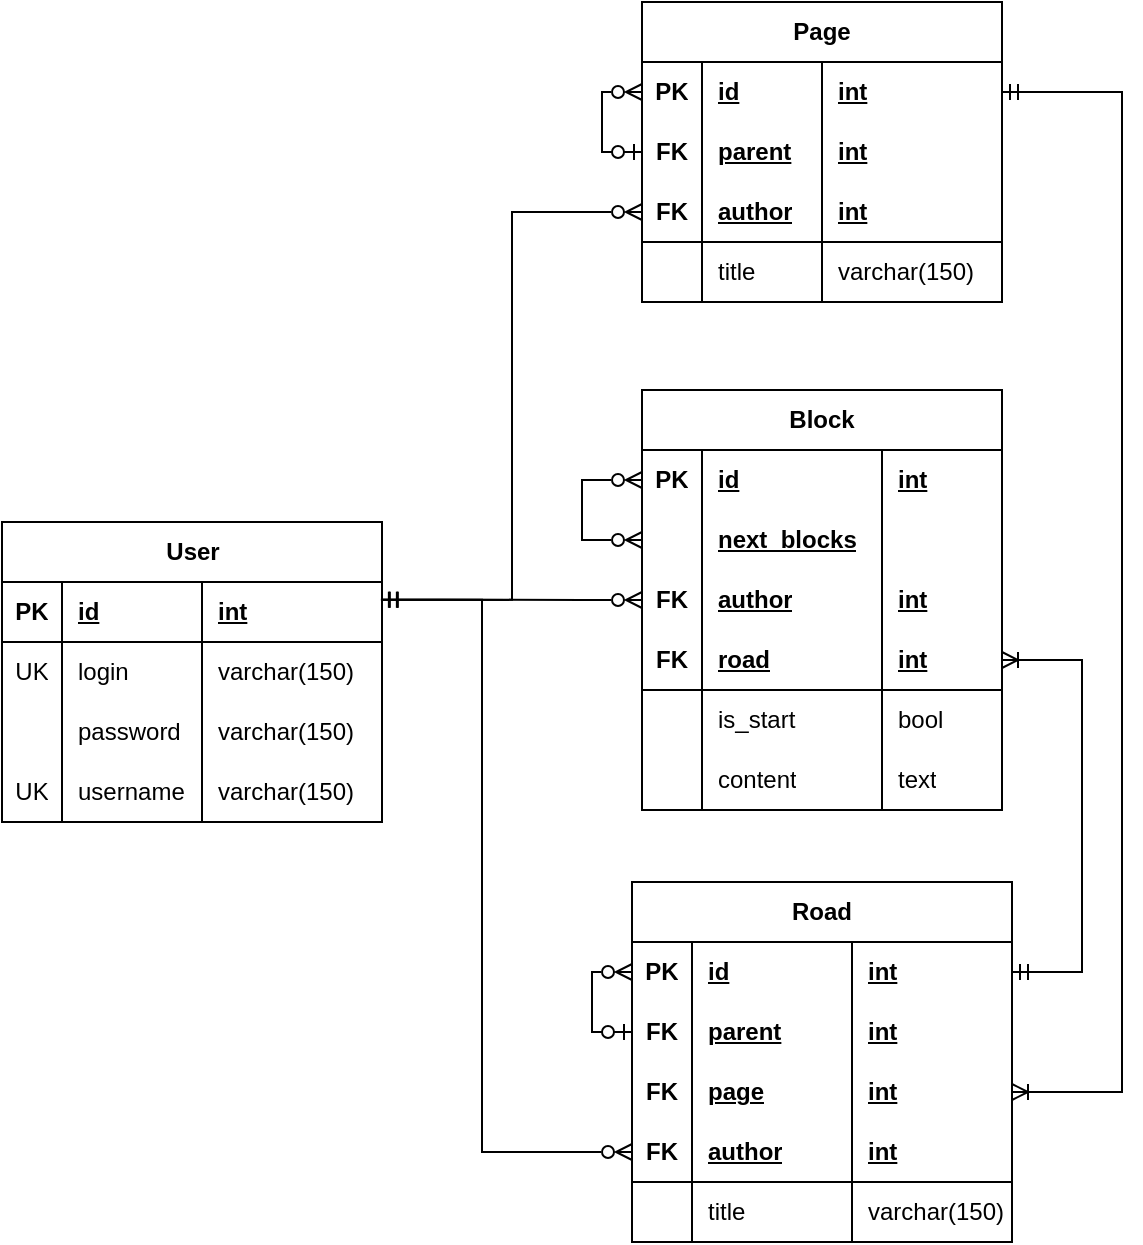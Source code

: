 <mxfile version="21.3.4" type="device">
  <diagram name="Страница 1" id="jXuKV4IDZGqV90pCWFVQ">
    <mxGraphModel dx="3040" dy="791" grid="1" gridSize="10" guides="1" tooltips="1" connect="1" arrows="1" fold="1" page="1" pageScale="1" pageWidth="827" pageHeight="1169" math="0" shadow="0">
      <root>
        <mxCell id="0" />
        <mxCell id="1" parent="0" />
        <mxCell id="uWENQbMLyykTcJoI33HT-1" value="Page" style="shape=table;startSize=30;container=1;collapsible=1;childLayout=tableLayout;fixedRows=1;rowLines=0;fontStyle=1;align=center;resizeLast=1;html=1;whiteSpace=wrap;" vertex="1" parent="1">
          <mxGeometry x="-720" y="250" width="180" height="150" as="geometry" />
        </mxCell>
        <mxCell id="uWENQbMLyykTcJoI33HT-2" value="" style="shape=tableRow;horizontal=0;startSize=0;swimlaneHead=0;swimlaneBody=0;fillColor=none;collapsible=0;dropTarget=0;points=[[0,0.5],[1,0.5]];portConstraint=eastwest;top=0;left=0;right=0;bottom=0;html=1;" vertex="1" parent="uWENQbMLyykTcJoI33HT-1">
          <mxGeometry y="30" width="180" height="30" as="geometry" />
        </mxCell>
        <mxCell id="uWENQbMLyykTcJoI33HT-3" value="PK" style="shape=partialRectangle;connectable=0;fillColor=none;top=0;left=0;bottom=0;right=0;fontStyle=1;overflow=hidden;html=1;whiteSpace=wrap;" vertex="1" parent="uWENQbMLyykTcJoI33HT-2">
          <mxGeometry width="30" height="30" as="geometry">
            <mxRectangle width="30" height="30" as="alternateBounds" />
          </mxGeometry>
        </mxCell>
        <mxCell id="uWENQbMLyykTcJoI33HT-4" value="id" style="shape=partialRectangle;connectable=0;fillColor=none;top=0;left=0;bottom=0;right=0;align=left;spacingLeft=6;fontStyle=5;overflow=hidden;html=1;whiteSpace=wrap;" vertex="1" parent="uWENQbMLyykTcJoI33HT-2">
          <mxGeometry x="30" width="60" height="30" as="geometry">
            <mxRectangle width="60" height="30" as="alternateBounds" />
          </mxGeometry>
        </mxCell>
        <mxCell id="uWENQbMLyykTcJoI33HT-5" value="int" style="shape=partialRectangle;connectable=0;fillColor=none;top=0;left=0;bottom=0;right=0;align=left;spacingLeft=6;fontStyle=5;overflow=hidden;html=1;whiteSpace=wrap;" vertex="1" parent="uWENQbMLyykTcJoI33HT-2">
          <mxGeometry x="90" width="90" height="30" as="geometry">
            <mxRectangle width="90" height="30" as="alternateBounds" />
          </mxGeometry>
        </mxCell>
        <mxCell id="uWENQbMLyykTcJoI33HT-6" style="shape=tableRow;horizontal=0;startSize=0;swimlaneHead=0;swimlaneBody=0;fillColor=none;collapsible=0;dropTarget=0;points=[[0,0.5],[1,0.5]];portConstraint=eastwest;top=0;left=0;right=0;bottom=0;html=1;" vertex="1" parent="uWENQbMLyykTcJoI33HT-1">
          <mxGeometry y="60" width="180" height="30" as="geometry" />
        </mxCell>
        <mxCell id="uWENQbMLyykTcJoI33HT-7" value="FK" style="shape=partialRectangle;connectable=0;fillColor=none;top=0;left=0;bottom=0;right=0;fontStyle=1;overflow=hidden;html=1;whiteSpace=wrap;" vertex="1" parent="uWENQbMLyykTcJoI33HT-6">
          <mxGeometry width="30" height="30" as="geometry">
            <mxRectangle width="30" height="30" as="alternateBounds" />
          </mxGeometry>
        </mxCell>
        <mxCell id="uWENQbMLyykTcJoI33HT-8" value="parent" style="shape=partialRectangle;connectable=0;fillColor=none;top=0;left=0;bottom=0;right=0;align=left;spacingLeft=6;fontStyle=5;overflow=hidden;html=1;whiteSpace=wrap;" vertex="1" parent="uWENQbMLyykTcJoI33HT-6">
          <mxGeometry x="30" width="60" height="30" as="geometry">
            <mxRectangle width="60" height="30" as="alternateBounds" />
          </mxGeometry>
        </mxCell>
        <mxCell id="uWENQbMLyykTcJoI33HT-9" value="int" style="shape=partialRectangle;connectable=0;fillColor=none;top=0;left=0;bottom=0;right=0;align=left;spacingLeft=6;fontStyle=5;overflow=hidden;html=1;whiteSpace=wrap;" vertex="1" parent="uWENQbMLyykTcJoI33HT-6">
          <mxGeometry x="90" width="90" height="30" as="geometry">
            <mxRectangle width="90" height="30" as="alternateBounds" />
          </mxGeometry>
        </mxCell>
        <mxCell id="uWENQbMLyykTcJoI33HT-10" value="" style="shape=tableRow;horizontal=0;startSize=0;swimlaneHead=0;swimlaneBody=0;fillColor=none;collapsible=0;dropTarget=0;points=[[0,0.5],[1,0.5]];portConstraint=eastwest;top=0;left=0;right=0;bottom=1;html=1;" vertex="1" parent="uWENQbMLyykTcJoI33HT-1">
          <mxGeometry y="90" width="180" height="30" as="geometry" />
        </mxCell>
        <mxCell id="uWENQbMLyykTcJoI33HT-11" value="FK" style="shape=partialRectangle;connectable=0;fillColor=none;top=0;left=0;bottom=0;right=0;fontStyle=1;overflow=hidden;html=1;whiteSpace=wrap;" vertex="1" parent="uWENQbMLyykTcJoI33HT-10">
          <mxGeometry width="30" height="30" as="geometry">
            <mxRectangle width="30" height="30" as="alternateBounds" />
          </mxGeometry>
        </mxCell>
        <mxCell id="uWENQbMLyykTcJoI33HT-12" value="author" style="shape=partialRectangle;connectable=0;fillColor=none;top=0;left=0;bottom=0;right=0;align=left;spacingLeft=6;fontStyle=5;overflow=hidden;html=1;whiteSpace=wrap;" vertex="1" parent="uWENQbMLyykTcJoI33HT-10">
          <mxGeometry x="30" width="60" height="30" as="geometry">
            <mxRectangle width="60" height="30" as="alternateBounds" />
          </mxGeometry>
        </mxCell>
        <mxCell id="uWENQbMLyykTcJoI33HT-13" value="int" style="shape=partialRectangle;connectable=0;fillColor=none;top=0;left=0;bottom=0;right=0;align=left;spacingLeft=6;fontStyle=5;overflow=hidden;html=1;whiteSpace=wrap;" vertex="1" parent="uWENQbMLyykTcJoI33HT-10">
          <mxGeometry x="90" width="90" height="30" as="geometry">
            <mxRectangle width="90" height="30" as="alternateBounds" />
          </mxGeometry>
        </mxCell>
        <mxCell id="uWENQbMLyykTcJoI33HT-26" value="" style="shape=tableRow;horizontal=0;startSize=0;swimlaneHead=0;swimlaneBody=0;fillColor=none;collapsible=0;dropTarget=0;points=[[0,0.5],[1,0.5]];portConstraint=eastwest;top=0;left=0;right=0;bottom=0;html=1;" vertex="1" parent="uWENQbMLyykTcJoI33HT-1">
          <mxGeometry y="120" width="180" height="30" as="geometry" />
        </mxCell>
        <mxCell id="uWENQbMLyykTcJoI33HT-27" value="" style="shape=partialRectangle;connectable=0;fillColor=none;top=0;left=0;bottom=0;right=0;editable=1;overflow=hidden;html=1;whiteSpace=wrap;" vertex="1" parent="uWENQbMLyykTcJoI33HT-26">
          <mxGeometry width="30" height="30" as="geometry">
            <mxRectangle width="30" height="30" as="alternateBounds" />
          </mxGeometry>
        </mxCell>
        <mxCell id="uWENQbMLyykTcJoI33HT-28" value="title" style="shape=partialRectangle;connectable=0;fillColor=none;top=0;left=0;bottom=0;right=0;align=left;spacingLeft=6;overflow=hidden;html=1;whiteSpace=wrap;" vertex="1" parent="uWENQbMLyykTcJoI33HT-26">
          <mxGeometry x="30" width="60" height="30" as="geometry">
            <mxRectangle width="60" height="30" as="alternateBounds" />
          </mxGeometry>
        </mxCell>
        <mxCell id="uWENQbMLyykTcJoI33HT-29" value="varchar(150)" style="shape=partialRectangle;connectable=0;fillColor=none;top=0;left=0;bottom=0;right=0;align=left;spacingLeft=6;overflow=hidden;html=1;whiteSpace=wrap;" vertex="1" parent="uWENQbMLyykTcJoI33HT-26">
          <mxGeometry x="90" width="90" height="30" as="geometry">
            <mxRectangle width="90" height="30" as="alternateBounds" />
          </mxGeometry>
        </mxCell>
        <mxCell id="uWENQbMLyykTcJoI33HT-34" value="" style="edgeStyle=elbowEdgeStyle;fontSize=12;html=1;endArrow=ERzeroToOne;endFill=1;rounded=0;entryX=0;entryY=0.5;entryDx=0;entryDy=0;startArrow=ERzeroToMany;startFill=0;exitX=0;exitY=0.5;exitDx=0;exitDy=0;" edge="1" parent="uWENQbMLyykTcJoI33HT-1" source="uWENQbMLyykTcJoI33HT-2" target="uWENQbMLyykTcJoI33HT-6">
          <mxGeometry width="100" height="100" relative="1" as="geometry">
            <mxPoint x="-50" y="30" as="sourcePoint" />
            <mxPoint x="-40" y="280" as="targetPoint" />
            <Array as="points">
              <mxPoint x="-20" y="60" />
            </Array>
          </mxGeometry>
        </mxCell>
        <mxCell id="uWENQbMLyykTcJoI33HT-35" value="User" style="shape=table;startSize=30;container=1;collapsible=1;childLayout=tableLayout;fixedRows=1;rowLines=0;fontStyle=1;align=center;resizeLast=1;html=1;" vertex="1" parent="1">
          <mxGeometry x="-1040" y="510" width="190" height="150" as="geometry" />
        </mxCell>
        <mxCell id="uWENQbMLyykTcJoI33HT-36" value="" style="shape=tableRow;horizontal=0;startSize=0;swimlaneHead=0;swimlaneBody=0;fillColor=none;collapsible=0;dropTarget=0;points=[[0,0.5],[1,0.5]];portConstraint=eastwest;top=0;left=0;right=0;bottom=1;" vertex="1" parent="uWENQbMLyykTcJoI33HT-35">
          <mxGeometry y="30" width="190" height="30" as="geometry" />
        </mxCell>
        <mxCell id="uWENQbMLyykTcJoI33HT-37" value="PK" style="shape=partialRectangle;connectable=0;fillColor=none;top=0;left=0;bottom=0;right=0;fontStyle=1;overflow=hidden;whiteSpace=wrap;html=1;" vertex="1" parent="uWENQbMLyykTcJoI33HT-36">
          <mxGeometry width="30" height="30" as="geometry">
            <mxRectangle width="30" height="30" as="alternateBounds" />
          </mxGeometry>
        </mxCell>
        <mxCell id="uWENQbMLyykTcJoI33HT-38" value="id" style="shape=partialRectangle;connectable=0;fillColor=none;top=0;left=0;bottom=0;right=0;align=left;spacingLeft=6;fontStyle=5;overflow=hidden;whiteSpace=wrap;html=1;" vertex="1" parent="uWENQbMLyykTcJoI33HT-36">
          <mxGeometry x="30" width="70" height="30" as="geometry">
            <mxRectangle width="70" height="30" as="alternateBounds" />
          </mxGeometry>
        </mxCell>
        <mxCell id="uWENQbMLyykTcJoI33HT-39" value="int" style="shape=partialRectangle;connectable=0;fillColor=none;top=0;left=0;bottom=0;right=0;align=left;spacingLeft=6;fontStyle=5;overflow=hidden;whiteSpace=wrap;html=1;" vertex="1" parent="uWENQbMLyykTcJoI33HT-36">
          <mxGeometry x="100" width="90" height="30" as="geometry">
            <mxRectangle width="90" height="30" as="alternateBounds" />
          </mxGeometry>
        </mxCell>
        <mxCell id="uWENQbMLyykTcJoI33HT-40" value="" style="shape=tableRow;horizontal=0;startSize=0;swimlaneHead=0;swimlaneBody=0;fillColor=none;collapsible=0;dropTarget=0;points=[[0,0.5],[1,0.5]];portConstraint=eastwest;top=0;left=0;right=0;bottom=0;" vertex="1" parent="uWENQbMLyykTcJoI33HT-35">
          <mxGeometry y="60" width="190" height="30" as="geometry" />
        </mxCell>
        <mxCell id="uWENQbMLyykTcJoI33HT-41" value="UK" style="shape=partialRectangle;connectable=0;fillColor=none;top=0;left=0;bottom=0;right=0;editable=1;overflow=hidden;whiteSpace=wrap;html=1;" vertex="1" parent="uWENQbMLyykTcJoI33HT-40">
          <mxGeometry width="30" height="30" as="geometry">
            <mxRectangle width="30" height="30" as="alternateBounds" />
          </mxGeometry>
        </mxCell>
        <mxCell id="uWENQbMLyykTcJoI33HT-42" value="login" style="shape=partialRectangle;connectable=0;fillColor=none;top=0;left=0;bottom=0;right=0;align=left;spacingLeft=6;overflow=hidden;whiteSpace=wrap;html=1;" vertex="1" parent="uWENQbMLyykTcJoI33HT-40">
          <mxGeometry x="30" width="70" height="30" as="geometry">
            <mxRectangle width="70" height="30" as="alternateBounds" />
          </mxGeometry>
        </mxCell>
        <mxCell id="uWENQbMLyykTcJoI33HT-43" value="varchar(150)" style="shape=partialRectangle;connectable=0;fillColor=none;top=0;left=0;bottom=0;right=0;align=left;spacingLeft=6;overflow=hidden;whiteSpace=wrap;html=1;" vertex="1" parent="uWENQbMLyykTcJoI33HT-40">
          <mxGeometry x="100" width="90" height="30" as="geometry">
            <mxRectangle width="90" height="30" as="alternateBounds" />
          </mxGeometry>
        </mxCell>
        <mxCell id="uWENQbMLyykTcJoI33HT-44" style="shape=tableRow;horizontal=0;startSize=0;swimlaneHead=0;swimlaneBody=0;fillColor=none;collapsible=0;dropTarget=0;points=[[0,0.5],[1,0.5]];portConstraint=eastwest;top=0;left=0;right=0;bottom=0;" vertex="1" parent="uWENQbMLyykTcJoI33HT-35">
          <mxGeometry y="90" width="190" height="30" as="geometry" />
        </mxCell>
        <mxCell id="uWENQbMLyykTcJoI33HT-45" style="shape=partialRectangle;connectable=0;fillColor=none;top=0;left=0;bottom=0;right=0;editable=1;overflow=hidden;whiteSpace=wrap;html=1;" vertex="1" parent="uWENQbMLyykTcJoI33HT-44">
          <mxGeometry width="30" height="30" as="geometry">
            <mxRectangle width="30" height="30" as="alternateBounds" />
          </mxGeometry>
        </mxCell>
        <mxCell id="uWENQbMLyykTcJoI33HT-46" value="password" style="shape=partialRectangle;connectable=0;fillColor=none;top=0;left=0;bottom=0;right=0;align=left;spacingLeft=6;overflow=hidden;whiteSpace=wrap;html=1;" vertex="1" parent="uWENQbMLyykTcJoI33HT-44">
          <mxGeometry x="30" width="70" height="30" as="geometry">
            <mxRectangle width="70" height="30" as="alternateBounds" />
          </mxGeometry>
        </mxCell>
        <mxCell id="uWENQbMLyykTcJoI33HT-47" value="varchar(150)" style="shape=partialRectangle;connectable=0;fillColor=none;top=0;left=0;bottom=0;right=0;align=left;spacingLeft=6;overflow=hidden;whiteSpace=wrap;html=1;" vertex="1" parent="uWENQbMLyykTcJoI33HT-44">
          <mxGeometry x="100" width="90" height="30" as="geometry">
            <mxRectangle width="90" height="30" as="alternateBounds" />
          </mxGeometry>
        </mxCell>
        <mxCell id="uWENQbMLyykTcJoI33HT-48" value="" style="shape=tableRow;horizontal=0;startSize=0;swimlaneHead=0;swimlaneBody=0;fillColor=none;collapsible=0;dropTarget=0;points=[[0,0.5],[1,0.5]];portConstraint=eastwest;top=0;left=0;right=0;bottom=0;" vertex="1" parent="uWENQbMLyykTcJoI33HT-35">
          <mxGeometry y="120" width="190" height="30" as="geometry" />
        </mxCell>
        <mxCell id="uWENQbMLyykTcJoI33HT-49" value="UK" style="shape=partialRectangle;connectable=0;fillColor=none;top=0;left=0;bottom=0;right=0;editable=1;overflow=hidden;whiteSpace=wrap;html=1;" vertex="1" parent="uWENQbMLyykTcJoI33HT-48">
          <mxGeometry width="30" height="30" as="geometry">
            <mxRectangle width="30" height="30" as="alternateBounds" />
          </mxGeometry>
        </mxCell>
        <mxCell id="uWENQbMLyykTcJoI33HT-50" value="username" style="shape=partialRectangle;connectable=0;fillColor=none;top=0;left=0;bottom=0;right=0;align=left;spacingLeft=6;overflow=hidden;whiteSpace=wrap;html=1;" vertex="1" parent="uWENQbMLyykTcJoI33HT-48">
          <mxGeometry x="30" width="70" height="30" as="geometry">
            <mxRectangle width="70" height="30" as="alternateBounds" />
          </mxGeometry>
        </mxCell>
        <mxCell id="uWENQbMLyykTcJoI33HT-51" value="varchar(150)" style="shape=partialRectangle;connectable=0;fillColor=none;top=0;left=0;bottom=0;right=0;align=left;spacingLeft=6;overflow=hidden;whiteSpace=wrap;html=1;" vertex="1" parent="uWENQbMLyykTcJoI33HT-48">
          <mxGeometry x="100" width="90" height="30" as="geometry">
            <mxRectangle width="90" height="30" as="alternateBounds" />
          </mxGeometry>
        </mxCell>
        <mxCell id="uWENQbMLyykTcJoI33HT-64" value="Road" style="shape=table;startSize=30;container=1;collapsible=1;childLayout=tableLayout;fixedRows=1;rowLines=0;fontStyle=1;align=center;resizeLast=1;html=1;whiteSpace=wrap;" vertex="1" parent="1">
          <mxGeometry x="-725" y="690" width="190" height="180" as="geometry" />
        </mxCell>
        <mxCell id="uWENQbMLyykTcJoI33HT-65" value="" style="shape=tableRow;horizontal=0;startSize=0;swimlaneHead=0;swimlaneBody=0;fillColor=none;collapsible=0;dropTarget=0;points=[[0,0.5],[1,0.5]];portConstraint=eastwest;top=0;left=0;right=0;bottom=0;html=1;" vertex="1" parent="uWENQbMLyykTcJoI33HT-64">
          <mxGeometry y="30" width="190" height="30" as="geometry" />
        </mxCell>
        <mxCell id="uWENQbMLyykTcJoI33HT-66" value="PK" style="shape=partialRectangle;connectable=0;fillColor=none;top=0;left=0;bottom=0;right=0;fontStyle=1;overflow=hidden;html=1;whiteSpace=wrap;" vertex="1" parent="uWENQbMLyykTcJoI33HT-65">
          <mxGeometry width="30" height="30" as="geometry">
            <mxRectangle width="30" height="30" as="alternateBounds" />
          </mxGeometry>
        </mxCell>
        <mxCell id="uWENQbMLyykTcJoI33HT-67" value="id" style="shape=partialRectangle;connectable=0;fillColor=none;top=0;left=0;bottom=0;right=0;align=left;spacingLeft=6;fontStyle=5;overflow=hidden;html=1;whiteSpace=wrap;" vertex="1" parent="uWENQbMLyykTcJoI33HT-65">
          <mxGeometry x="30" width="80" height="30" as="geometry">
            <mxRectangle width="80" height="30" as="alternateBounds" />
          </mxGeometry>
        </mxCell>
        <mxCell id="uWENQbMLyykTcJoI33HT-68" value="int" style="shape=partialRectangle;connectable=0;fillColor=none;top=0;left=0;bottom=0;right=0;align=left;spacingLeft=6;fontStyle=5;overflow=hidden;html=1;whiteSpace=wrap;" vertex="1" parent="uWENQbMLyykTcJoI33HT-65">
          <mxGeometry x="110" width="80" height="30" as="geometry">
            <mxRectangle width="80" height="30" as="alternateBounds" />
          </mxGeometry>
        </mxCell>
        <mxCell id="uWENQbMLyykTcJoI33HT-69" style="shape=tableRow;horizontal=0;startSize=0;swimlaneHead=0;swimlaneBody=0;fillColor=none;collapsible=0;dropTarget=0;points=[[0,0.5],[1,0.5]];portConstraint=eastwest;top=0;left=0;right=0;bottom=0;html=1;" vertex="1" parent="uWENQbMLyykTcJoI33HT-64">
          <mxGeometry y="60" width="190" height="30" as="geometry" />
        </mxCell>
        <mxCell id="uWENQbMLyykTcJoI33HT-70" value="FK" style="shape=partialRectangle;connectable=0;fillColor=none;top=0;left=0;bottom=0;right=0;fontStyle=1;overflow=hidden;html=1;whiteSpace=wrap;" vertex="1" parent="uWENQbMLyykTcJoI33HT-69">
          <mxGeometry width="30" height="30" as="geometry">
            <mxRectangle width="30" height="30" as="alternateBounds" />
          </mxGeometry>
        </mxCell>
        <mxCell id="uWENQbMLyykTcJoI33HT-71" value="parent" style="shape=partialRectangle;connectable=0;fillColor=none;top=0;left=0;bottom=0;right=0;align=left;spacingLeft=6;fontStyle=5;overflow=hidden;html=1;whiteSpace=wrap;" vertex="1" parent="uWENQbMLyykTcJoI33HT-69">
          <mxGeometry x="30" width="80" height="30" as="geometry">
            <mxRectangle width="80" height="30" as="alternateBounds" />
          </mxGeometry>
        </mxCell>
        <mxCell id="uWENQbMLyykTcJoI33HT-72" value="int" style="shape=partialRectangle;connectable=0;fillColor=none;top=0;left=0;bottom=0;right=0;align=left;spacingLeft=6;fontStyle=5;overflow=hidden;html=1;whiteSpace=wrap;" vertex="1" parent="uWENQbMLyykTcJoI33HT-69">
          <mxGeometry x="110" width="80" height="30" as="geometry">
            <mxRectangle width="80" height="30" as="alternateBounds" />
          </mxGeometry>
        </mxCell>
        <mxCell id="uWENQbMLyykTcJoI33HT-73" style="shape=tableRow;horizontal=0;startSize=0;swimlaneHead=0;swimlaneBody=0;fillColor=none;collapsible=0;dropTarget=0;points=[[0,0.5],[1,0.5]];portConstraint=eastwest;top=0;left=0;right=0;bottom=0;html=1;" vertex="1" parent="uWENQbMLyykTcJoI33HT-64">
          <mxGeometry y="90" width="190" height="30" as="geometry" />
        </mxCell>
        <mxCell id="uWENQbMLyykTcJoI33HT-74" value="FK" style="shape=partialRectangle;connectable=0;fillColor=none;top=0;left=0;bottom=0;right=0;fontStyle=1;overflow=hidden;html=1;whiteSpace=wrap;" vertex="1" parent="uWENQbMLyykTcJoI33HT-73">
          <mxGeometry width="30" height="30" as="geometry">
            <mxRectangle width="30" height="30" as="alternateBounds" />
          </mxGeometry>
        </mxCell>
        <mxCell id="uWENQbMLyykTcJoI33HT-75" value="page" style="shape=partialRectangle;connectable=0;fillColor=none;top=0;left=0;bottom=0;right=0;align=left;spacingLeft=6;fontStyle=5;overflow=hidden;html=1;whiteSpace=wrap;" vertex="1" parent="uWENQbMLyykTcJoI33HT-73">
          <mxGeometry x="30" width="80" height="30" as="geometry">
            <mxRectangle width="80" height="30" as="alternateBounds" />
          </mxGeometry>
        </mxCell>
        <mxCell id="uWENQbMLyykTcJoI33HT-76" value="int" style="shape=partialRectangle;connectable=0;fillColor=none;top=0;left=0;bottom=0;right=0;align=left;spacingLeft=6;fontStyle=5;overflow=hidden;html=1;whiteSpace=wrap;" vertex="1" parent="uWENQbMLyykTcJoI33HT-73">
          <mxGeometry x="110" width="80" height="30" as="geometry">
            <mxRectangle width="80" height="30" as="alternateBounds" />
          </mxGeometry>
        </mxCell>
        <mxCell id="uWENQbMLyykTcJoI33HT-81" value="" style="shape=tableRow;horizontal=0;startSize=0;swimlaneHead=0;swimlaneBody=0;fillColor=none;collapsible=0;dropTarget=0;points=[[0,0.5],[1,0.5]];portConstraint=eastwest;top=0;left=0;right=0;bottom=1;html=1;" vertex="1" parent="uWENQbMLyykTcJoI33HT-64">
          <mxGeometry y="120" width="190" height="30" as="geometry" />
        </mxCell>
        <mxCell id="uWENQbMLyykTcJoI33HT-82" value="FK" style="shape=partialRectangle;connectable=0;fillColor=none;top=0;left=0;bottom=0;right=0;fontStyle=1;overflow=hidden;html=1;whiteSpace=wrap;" vertex="1" parent="uWENQbMLyykTcJoI33HT-81">
          <mxGeometry width="30" height="30" as="geometry">
            <mxRectangle width="30" height="30" as="alternateBounds" />
          </mxGeometry>
        </mxCell>
        <mxCell id="uWENQbMLyykTcJoI33HT-83" value="author" style="shape=partialRectangle;connectable=0;fillColor=none;top=0;left=0;bottom=0;right=0;align=left;spacingLeft=6;fontStyle=5;overflow=hidden;html=1;whiteSpace=wrap;" vertex="1" parent="uWENQbMLyykTcJoI33HT-81">
          <mxGeometry x="30" width="80" height="30" as="geometry">
            <mxRectangle width="80" height="30" as="alternateBounds" />
          </mxGeometry>
        </mxCell>
        <mxCell id="uWENQbMLyykTcJoI33HT-84" value="int" style="shape=partialRectangle;connectable=0;fillColor=none;top=0;left=0;bottom=0;right=0;align=left;spacingLeft=6;fontStyle=5;overflow=hidden;html=1;whiteSpace=wrap;" vertex="1" parent="uWENQbMLyykTcJoI33HT-81">
          <mxGeometry x="110" width="80" height="30" as="geometry">
            <mxRectangle width="80" height="30" as="alternateBounds" />
          </mxGeometry>
        </mxCell>
        <mxCell id="uWENQbMLyykTcJoI33HT-97" value="" style="shape=tableRow;horizontal=0;startSize=0;swimlaneHead=0;swimlaneBody=0;fillColor=none;collapsible=0;dropTarget=0;points=[[0,0.5],[1,0.5]];portConstraint=eastwest;top=0;left=0;right=0;bottom=0;html=1;" vertex="1" parent="uWENQbMLyykTcJoI33HT-64">
          <mxGeometry y="150" width="190" height="30" as="geometry" />
        </mxCell>
        <mxCell id="uWENQbMLyykTcJoI33HT-98" value="" style="shape=partialRectangle;connectable=0;fillColor=none;top=0;left=0;bottom=0;right=0;editable=1;overflow=hidden;html=1;whiteSpace=wrap;" vertex="1" parent="uWENQbMLyykTcJoI33HT-97">
          <mxGeometry width="30" height="30" as="geometry">
            <mxRectangle width="30" height="30" as="alternateBounds" />
          </mxGeometry>
        </mxCell>
        <mxCell id="uWENQbMLyykTcJoI33HT-99" value="title" style="shape=partialRectangle;connectable=0;fillColor=none;top=0;left=0;bottom=0;right=0;align=left;spacingLeft=6;overflow=hidden;html=1;whiteSpace=wrap;" vertex="1" parent="uWENQbMLyykTcJoI33HT-97">
          <mxGeometry x="30" width="80" height="30" as="geometry">
            <mxRectangle width="80" height="30" as="alternateBounds" />
          </mxGeometry>
        </mxCell>
        <mxCell id="uWENQbMLyykTcJoI33HT-100" value="varchar(150)" style="shape=partialRectangle;connectable=0;fillColor=none;top=0;left=0;bottom=0;right=0;align=left;spacingLeft=6;overflow=hidden;html=1;whiteSpace=wrap;" vertex="1" parent="uWENQbMLyykTcJoI33HT-97">
          <mxGeometry x="110" width="80" height="30" as="geometry">
            <mxRectangle width="80" height="30" as="alternateBounds" />
          </mxGeometry>
        </mxCell>
        <mxCell id="uWENQbMLyykTcJoI33HT-101" value="" style="edgeStyle=elbowEdgeStyle;fontSize=12;html=1;endArrow=ERzeroToOne;endFill=1;rounded=0;entryX=0;entryY=0.5;entryDx=0;entryDy=0;startArrow=ERzeroToMany;startFill=0;exitX=0;exitY=0.5;exitDx=0;exitDy=0;" edge="1" parent="uWENQbMLyykTcJoI33HT-64" source="uWENQbMLyykTcJoI33HT-65" target="uWENQbMLyykTcJoI33HT-69">
          <mxGeometry width="100" height="100" relative="1" as="geometry">
            <mxPoint x="-10" y="-30" as="sourcePoint" />
            <mxPoint x="-10" as="targetPoint" />
            <Array as="points">
              <mxPoint x="-20" y="60" />
            </Array>
          </mxGeometry>
        </mxCell>
        <mxCell id="uWENQbMLyykTcJoI33HT-102" value="Block" style="shape=table;startSize=30;container=1;collapsible=1;childLayout=tableLayout;fixedRows=1;rowLines=0;fontStyle=1;align=center;resizeLast=1;html=1;whiteSpace=wrap;" vertex="1" parent="1">
          <mxGeometry x="-720" y="444" width="180" height="210" as="geometry" />
        </mxCell>
        <mxCell id="uWENQbMLyykTcJoI33HT-103" value="" style="shape=tableRow;horizontal=0;startSize=0;swimlaneHead=0;swimlaneBody=0;fillColor=none;collapsible=0;dropTarget=0;points=[[0,0.5],[1,0.5]];portConstraint=eastwest;top=0;left=0;right=0;bottom=0;html=1;" vertex="1" parent="uWENQbMLyykTcJoI33HT-102">
          <mxGeometry y="30" width="180" height="30" as="geometry" />
        </mxCell>
        <mxCell id="uWENQbMLyykTcJoI33HT-104" value="PK" style="shape=partialRectangle;connectable=0;fillColor=none;top=0;left=0;bottom=0;right=0;fontStyle=1;overflow=hidden;html=1;whiteSpace=wrap;" vertex="1" parent="uWENQbMLyykTcJoI33HT-103">
          <mxGeometry width="30" height="30" as="geometry">
            <mxRectangle width="30" height="30" as="alternateBounds" />
          </mxGeometry>
        </mxCell>
        <mxCell id="uWENQbMLyykTcJoI33HT-105" value="id" style="shape=partialRectangle;connectable=0;fillColor=none;top=0;left=0;bottom=0;right=0;align=left;spacingLeft=6;fontStyle=5;overflow=hidden;html=1;whiteSpace=wrap;" vertex="1" parent="uWENQbMLyykTcJoI33HT-103">
          <mxGeometry x="30" width="90" height="30" as="geometry">
            <mxRectangle width="90" height="30" as="alternateBounds" />
          </mxGeometry>
        </mxCell>
        <mxCell id="uWENQbMLyykTcJoI33HT-106" value="int" style="shape=partialRectangle;connectable=0;fillColor=none;top=0;left=0;bottom=0;right=0;align=left;spacingLeft=6;fontStyle=5;overflow=hidden;html=1;whiteSpace=wrap;" vertex="1" parent="uWENQbMLyykTcJoI33HT-103">
          <mxGeometry x="120" width="60" height="30" as="geometry">
            <mxRectangle width="60" height="30" as="alternateBounds" />
          </mxGeometry>
        </mxCell>
        <mxCell id="uWENQbMLyykTcJoI33HT-107" style="shape=tableRow;horizontal=0;startSize=0;swimlaneHead=0;swimlaneBody=0;fillColor=none;collapsible=0;dropTarget=0;points=[[0,0.5],[1,0.5]];portConstraint=eastwest;top=0;left=0;right=0;bottom=0;html=1;" vertex="1" parent="uWENQbMLyykTcJoI33HT-102">
          <mxGeometry y="60" width="180" height="30" as="geometry" />
        </mxCell>
        <mxCell id="uWENQbMLyykTcJoI33HT-108" style="shape=partialRectangle;connectable=0;fillColor=none;top=0;left=0;bottom=0;right=0;fontStyle=1;overflow=hidden;html=1;whiteSpace=wrap;" vertex="1" parent="uWENQbMLyykTcJoI33HT-107">
          <mxGeometry width="30" height="30" as="geometry">
            <mxRectangle width="30" height="30" as="alternateBounds" />
          </mxGeometry>
        </mxCell>
        <mxCell id="uWENQbMLyykTcJoI33HT-109" value="next_blocks" style="shape=partialRectangle;connectable=0;fillColor=none;top=0;left=0;bottom=0;right=0;align=left;spacingLeft=6;fontStyle=5;overflow=hidden;html=1;whiteSpace=wrap;" vertex="1" parent="uWENQbMLyykTcJoI33HT-107">
          <mxGeometry x="30" width="90" height="30" as="geometry">
            <mxRectangle width="90" height="30" as="alternateBounds" />
          </mxGeometry>
        </mxCell>
        <mxCell id="uWENQbMLyykTcJoI33HT-110" style="shape=partialRectangle;connectable=0;fillColor=none;top=0;left=0;bottom=0;right=0;align=left;spacingLeft=6;fontStyle=5;overflow=hidden;html=1;whiteSpace=wrap;" vertex="1" parent="uWENQbMLyykTcJoI33HT-107">
          <mxGeometry x="120" width="60" height="30" as="geometry">
            <mxRectangle width="60" height="30" as="alternateBounds" />
          </mxGeometry>
        </mxCell>
        <mxCell id="uWENQbMLyykTcJoI33HT-111" style="shape=tableRow;horizontal=0;startSize=0;swimlaneHead=0;swimlaneBody=0;fillColor=none;collapsible=0;dropTarget=0;points=[[0,0.5],[1,0.5]];portConstraint=eastwest;top=0;left=0;right=0;bottom=0;html=1;swimlaneFillColor=none;swimlaneLine=1;" vertex="1" parent="uWENQbMLyykTcJoI33HT-102">
          <mxGeometry y="90" width="180" height="30" as="geometry" />
        </mxCell>
        <mxCell id="uWENQbMLyykTcJoI33HT-112" value="FK" style="shape=partialRectangle;connectable=0;fillColor=none;top=0;left=0;bottom=0;right=0;fontStyle=1;overflow=hidden;html=1;whiteSpace=wrap;" vertex="1" parent="uWENQbMLyykTcJoI33HT-111">
          <mxGeometry width="30" height="30" as="geometry">
            <mxRectangle width="30" height="30" as="alternateBounds" />
          </mxGeometry>
        </mxCell>
        <mxCell id="uWENQbMLyykTcJoI33HT-113" value="author" style="shape=partialRectangle;connectable=0;fillColor=none;top=0;left=0;bottom=0;right=0;align=left;spacingLeft=6;fontStyle=5;overflow=hidden;html=1;whiteSpace=wrap;" vertex="1" parent="uWENQbMLyykTcJoI33HT-111">
          <mxGeometry x="30" width="90" height="30" as="geometry">
            <mxRectangle width="90" height="30" as="alternateBounds" />
          </mxGeometry>
        </mxCell>
        <mxCell id="uWENQbMLyykTcJoI33HT-114" value="int" style="shape=partialRectangle;connectable=0;fillColor=none;top=0;left=0;bottom=0;right=0;align=left;spacingLeft=6;fontStyle=5;overflow=hidden;html=1;whiteSpace=wrap;" vertex="1" parent="uWENQbMLyykTcJoI33HT-111">
          <mxGeometry x="120" width="60" height="30" as="geometry">
            <mxRectangle width="60" height="30" as="alternateBounds" />
          </mxGeometry>
        </mxCell>
        <mxCell id="uWENQbMLyykTcJoI33HT-115" value="" style="shape=tableRow;horizontal=0;startSize=0;swimlaneHead=0;swimlaneBody=0;fillColor=none;collapsible=0;dropTarget=0;points=[[0,0.5],[1,0.5]];portConstraint=eastwest;top=0;left=0;right=0;bottom=1;html=1;" vertex="1" parent="uWENQbMLyykTcJoI33HT-102">
          <mxGeometry y="120" width="180" height="30" as="geometry" />
        </mxCell>
        <mxCell id="uWENQbMLyykTcJoI33HT-116" value="FK" style="shape=partialRectangle;connectable=0;fillColor=none;top=0;left=0;bottom=0;right=0;fontStyle=1;overflow=hidden;html=1;whiteSpace=wrap;" vertex="1" parent="uWENQbMLyykTcJoI33HT-115">
          <mxGeometry width="30" height="30" as="geometry">
            <mxRectangle width="30" height="30" as="alternateBounds" />
          </mxGeometry>
        </mxCell>
        <mxCell id="uWENQbMLyykTcJoI33HT-117" value="road" style="shape=partialRectangle;connectable=0;fillColor=none;top=0;left=0;bottom=0;right=0;align=left;spacingLeft=6;fontStyle=5;overflow=hidden;html=1;whiteSpace=wrap;" vertex="1" parent="uWENQbMLyykTcJoI33HT-115">
          <mxGeometry x="30" width="90" height="30" as="geometry">
            <mxRectangle width="90" height="30" as="alternateBounds" />
          </mxGeometry>
        </mxCell>
        <mxCell id="uWENQbMLyykTcJoI33HT-118" value="int" style="shape=partialRectangle;connectable=0;fillColor=none;top=0;left=0;bottom=0;right=0;align=left;spacingLeft=6;fontStyle=5;overflow=hidden;html=1;whiteSpace=wrap;" vertex="1" parent="uWENQbMLyykTcJoI33HT-115">
          <mxGeometry x="120" width="60" height="30" as="geometry">
            <mxRectangle width="60" height="30" as="alternateBounds" />
          </mxGeometry>
        </mxCell>
        <mxCell id="uWENQbMLyykTcJoI33HT-131" style="shape=tableRow;horizontal=0;startSize=0;swimlaneHead=0;swimlaneBody=0;fillColor=none;collapsible=0;dropTarget=0;points=[[0,0.5],[1,0.5]];portConstraint=eastwest;top=0;left=0;right=0;bottom=0;html=1;" vertex="1" parent="uWENQbMLyykTcJoI33HT-102">
          <mxGeometry y="150" width="180" height="30" as="geometry" />
        </mxCell>
        <mxCell id="uWENQbMLyykTcJoI33HT-132" style="shape=partialRectangle;connectable=0;fillColor=none;top=0;left=0;bottom=0;right=0;editable=1;overflow=hidden;html=1;whiteSpace=wrap;" vertex="1" parent="uWENQbMLyykTcJoI33HT-131">
          <mxGeometry width="30" height="30" as="geometry">
            <mxRectangle width="30" height="30" as="alternateBounds" />
          </mxGeometry>
        </mxCell>
        <mxCell id="uWENQbMLyykTcJoI33HT-133" value="is_start" style="shape=partialRectangle;connectable=0;fillColor=none;top=0;left=0;bottom=0;right=0;align=left;spacingLeft=6;overflow=hidden;html=1;whiteSpace=wrap;" vertex="1" parent="uWENQbMLyykTcJoI33HT-131">
          <mxGeometry x="30" width="90" height="30" as="geometry">
            <mxRectangle width="90" height="30" as="alternateBounds" />
          </mxGeometry>
        </mxCell>
        <mxCell id="uWENQbMLyykTcJoI33HT-134" value="bool" style="shape=partialRectangle;connectable=0;fillColor=none;top=0;left=0;bottom=0;right=0;align=left;spacingLeft=6;overflow=hidden;html=1;whiteSpace=wrap;" vertex="1" parent="uWENQbMLyykTcJoI33HT-131">
          <mxGeometry x="120" width="60" height="30" as="geometry">
            <mxRectangle width="60" height="30" as="alternateBounds" />
          </mxGeometry>
        </mxCell>
        <mxCell id="uWENQbMLyykTcJoI33HT-135" style="shape=tableRow;horizontal=0;startSize=0;swimlaneHead=0;swimlaneBody=0;fillColor=none;collapsible=0;dropTarget=0;points=[[0,0.5],[1,0.5]];portConstraint=eastwest;top=0;left=0;right=0;bottom=0;html=1;" vertex="1" parent="uWENQbMLyykTcJoI33HT-102">
          <mxGeometry y="180" width="180" height="30" as="geometry" />
        </mxCell>
        <mxCell id="uWENQbMLyykTcJoI33HT-136" style="shape=partialRectangle;connectable=0;fillColor=none;top=0;left=0;bottom=0;right=0;editable=1;overflow=hidden;html=1;whiteSpace=wrap;" vertex="1" parent="uWENQbMLyykTcJoI33HT-135">
          <mxGeometry width="30" height="30" as="geometry">
            <mxRectangle width="30" height="30" as="alternateBounds" />
          </mxGeometry>
        </mxCell>
        <mxCell id="uWENQbMLyykTcJoI33HT-137" value="content" style="shape=partialRectangle;connectable=0;fillColor=none;top=0;left=0;bottom=0;right=0;align=left;spacingLeft=6;overflow=hidden;html=1;whiteSpace=wrap;" vertex="1" parent="uWENQbMLyykTcJoI33HT-135">
          <mxGeometry x="30" width="90" height="30" as="geometry">
            <mxRectangle width="90" height="30" as="alternateBounds" />
          </mxGeometry>
        </mxCell>
        <mxCell id="uWENQbMLyykTcJoI33HT-138" value="text" style="shape=partialRectangle;connectable=0;fillColor=none;top=0;left=0;bottom=0;right=0;align=left;spacingLeft=6;overflow=hidden;html=1;whiteSpace=wrap;" vertex="1" parent="uWENQbMLyykTcJoI33HT-135">
          <mxGeometry x="120" width="60" height="30" as="geometry">
            <mxRectangle width="60" height="30" as="alternateBounds" />
          </mxGeometry>
        </mxCell>
        <mxCell id="uWENQbMLyykTcJoI33HT-139" value="" style="edgeStyle=elbowEdgeStyle;fontSize=12;html=1;endArrow=ERzeroToMany;endFill=0;rounded=0;entryX=0;entryY=0.5;entryDx=0;entryDy=0;startArrow=ERzeroToMany;startFill=0;exitX=0;exitY=0.5;exitDx=0;exitDy=0;" edge="1" parent="uWENQbMLyykTcJoI33HT-102" source="uWENQbMLyykTcJoI33HT-103" target="uWENQbMLyykTcJoI33HT-107">
          <mxGeometry width="100" height="100" relative="1" as="geometry">
            <mxPoint x="260" y="40" as="sourcePoint" />
            <mxPoint x="260" y="70" as="targetPoint" />
            <Array as="points">
              <mxPoint x="-30" y="90" />
            </Array>
          </mxGeometry>
        </mxCell>
        <mxCell id="uWENQbMLyykTcJoI33HT-140" value="" style="edgeStyle=elbowEdgeStyle;fontSize=12;html=1;endArrow=ERzeroToMany;endFill=0;rounded=0;startArrow=ERmandOne;startFill=0;exitX=0.999;exitY=0.296;exitDx=0;exitDy=0;entryX=0;entryY=0.5;entryDx=0;entryDy=0;exitPerimeter=0;" edge="1" parent="1" source="uWENQbMLyykTcJoI33HT-36" target="uWENQbMLyykTcJoI33HT-10">
          <mxGeometry width="100" height="100" relative="1" as="geometry">
            <mxPoint x="-830" y="530" as="sourcePoint" />
            <mxPoint x="-730" y="430" as="targetPoint" />
          </mxGeometry>
        </mxCell>
        <mxCell id="uWENQbMLyykTcJoI33HT-141" value="" style="edgeStyle=elbowEdgeStyle;fontSize=12;html=1;endArrow=ERoneToMany;endFill=0;rounded=0;startArrow=ERmandOne;startFill=0;exitX=1;exitY=0.5;exitDx=0;exitDy=0;entryX=1;entryY=0.5;entryDx=0;entryDy=0;" edge="1" parent="1" source="uWENQbMLyykTcJoI33HT-2" target="uWENQbMLyykTcJoI33HT-73">
          <mxGeometry width="100" height="100" relative="1" as="geometry">
            <mxPoint x="-570" y="225" as="sourcePoint" />
            <mxPoint x="-480" y="285" as="targetPoint" />
            <Array as="points">
              <mxPoint x="-480" y="560" />
            </Array>
          </mxGeometry>
        </mxCell>
        <mxCell id="uWENQbMLyykTcJoI33HT-142" value="" style="edgeStyle=elbowEdgeStyle;fontSize=12;html=1;endArrow=ERoneToMany;endFill=0;rounded=0;startArrow=ERmandOne;startFill=0;exitX=1;exitY=0.5;exitDx=0;exitDy=0;entryX=1;entryY=0.5;entryDx=0;entryDy=0;" edge="1" parent="1" source="uWENQbMLyykTcJoI33HT-65" target="uWENQbMLyykTcJoI33HT-115">
          <mxGeometry width="100" height="100" relative="1" as="geometry">
            <mxPoint x="-270" y="175" as="sourcePoint" />
            <mxPoint x="-190" y="235" as="targetPoint" />
            <Array as="points">
              <mxPoint x="-500" y="700" />
            </Array>
          </mxGeometry>
        </mxCell>
        <mxCell id="uWENQbMLyykTcJoI33HT-143" value="" style="edgeStyle=elbowEdgeStyle;fontSize=12;html=1;endArrow=ERzeroToMany;endFill=0;rounded=0;startArrow=ERmandOne;startFill=0;exitX=0.999;exitY=0.296;exitDx=0;exitDy=0;entryX=0;entryY=0.5;entryDx=0;entryDy=0;exitPerimeter=0;" edge="1" parent="1" source="uWENQbMLyykTcJoI33HT-36" target="uWENQbMLyykTcJoI33HT-81">
          <mxGeometry width="100" height="100" relative="1" as="geometry">
            <mxPoint x="-880" y="565" as="sourcePoint" />
            <mxPoint x="-740" y="235" as="targetPoint" />
            <Array as="points">
              <mxPoint x="-800" y="660" />
              <mxPoint x="-780" y="730" />
              <mxPoint x="-820" y="760" />
            </Array>
          </mxGeometry>
        </mxCell>
        <mxCell id="uWENQbMLyykTcJoI33HT-144" value="" style="fontSize=12;html=1;endArrow=ERzeroToMany;endFill=0;rounded=0;startArrow=ERmandOne;startFill=0;exitX=0.997;exitY=0.296;exitDx=0;exitDy=0;entryX=0;entryY=0.5;entryDx=0;entryDy=0;exitPerimeter=0;edgeStyle=entityRelationEdgeStyle;" edge="1" parent="1" source="uWENQbMLyykTcJoI33HT-36" target="uWENQbMLyykTcJoI33HT-111">
          <mxGeometry width="100" height="100" relative="1" as="geometry">
            <mxPoint x="-870" y="575" as="sourcePoint" />
            <mxPoint x="-730" y="245" as="targetPoint" />
          </mxGeometry>
        </mxCell>
      </root>
    </mxGraphModel>
  </diagram>
</mxfile>
